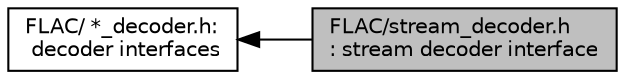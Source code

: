 digraph "FLAC/stream_decoder.h: stream decoder interface"
{
  edge [fontname="Helvetica",fontsize="10",labelfontname="Helvetica",labelfontsize="10"];
  node [fontname="Helvetica",fontsize="10",shape=box];
  rankdir=LR;
  Node1 [label="FLAC/stream_decoder.h\l: stream decoder interface",height=0.2,width=0.4,color="black", fillcolor="grey75", style="filled", fontcolor="black",tooltip="This module contains the functions which implement the stream decoder."];
  Node2 [label="FLAC/ *_decoder.h:\l decoder interfaces",height=0.2,width=0.4,color="black", fillcolor="white", style="filled",URL="$d5/d5d/group__flac__decoder.html",tooltip="This module describes the decoder layers provided by libFLAC."];
  Node2->Node1 [shape=plaintext, dir="back", style="solid"];
}
